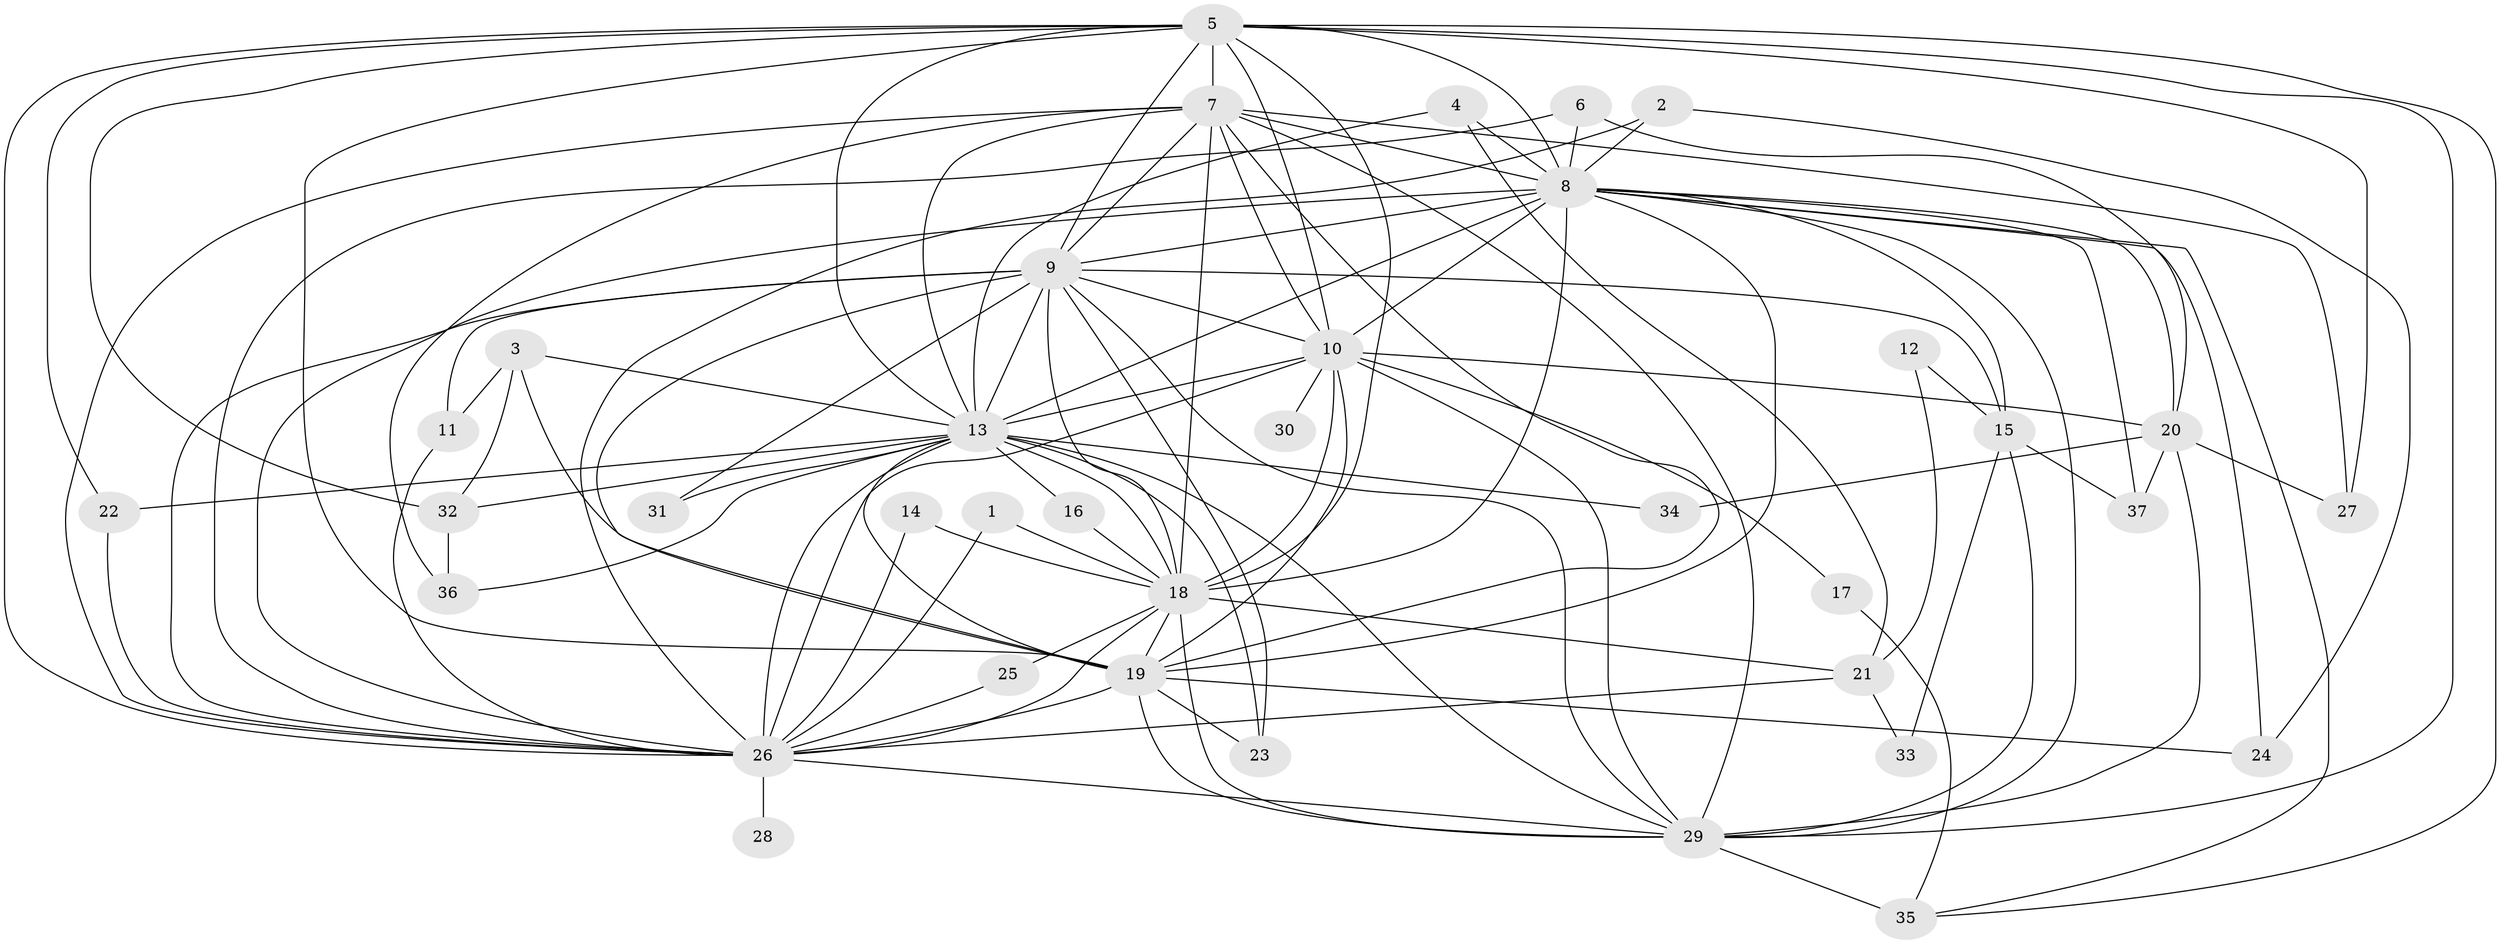 // original degree distribution, {22: 0.013513513513513514, 24: 0.013513513513513514, 26: 0.013513513513513514, 13: 0.013513513513513514, 19: 0.013513513513513514, 16: 0.02702702702702703, 14: 0.02702702702702703, 17: 0.013513513513513514, 2: 0.5945945945945946, 5: 0.02702702702702703, 3: 0.17567567567567569, 4: 0.02702702702702703, 7: 0.02702702702702703, 6: 0.013513513513513514}
// Generated by graph-tools (version 1.1) at 2025/01/03/09/25 03:01:25]
// undirected, 37 vertices, 110 edges
graph export_dot {
graph [start="1"]
  node [color=gray90,style=filled];
  1;
  2;
  3;
  4;
  5;
  6;
  7;
  8;
  9;
  10;
  11;
  12;
  13;
  14;
  15;
  16;
  17;
  18;
  19;
  20;
  21;
  22;
  23;
  24;
  25;
  26;
  27;
  28;
  29;
  30;
  31;
  32;
  33;
  34;
  35;
  36;
  37;
  1 -- 18 [weight=1.0];
  1 -- 26 [weight=1.0];
  2 -- 8 [weight=1.0];
  2 -- 24 [weight=1.0];
  2 -- 26 [weight=1.0];
  3 -- 11 [weight=1.0];
  3 -- 13 [weight=1.0];
  3 -- 19 [weight=1.0];
  3 -- 32 [weight=1.0];
  4 -- 8 [weight=1.0];
  4 -- 13 [weight=1.0];
  4 -- 21 [weight=1.0];
  5 -- 7 [weight=2.0];
  5 -- 8 [weight=3.0];
  5 -- 9 [weight=1.0];
  5 -- 10 [weight=1.0];
  5 -- 13 [weight=1.0];
  5 -- 18 [weight=1.0];
  5 -- 19 [weight=2.0];
  5 -- 22 [weight=1.0];
  5 -- 26 [weight=1.0];
  5 -- 27 [weight=1.0];
  5 -- 29 [weight=1.0];
  5 -- 32 [weight=1.0];
  5 -- 35 [weight=1.0];
  6 -- 8 [weight=1.0];
  6 -- 20 [weight=1.0];
  6 -- 26 [weight=1.0];
  7 -- 8 [weight=1.0];
  7 -- 9 [weight=1.0];
  7 -- 10 [weight=1.0];
  7 -- 13 [weight=1.0];
  7 -- 18 [weight=1.0];
  7 -- 19 [weight=1.0];
  7 -- 26 [weight=1.0];
  7 -- 27 [weight=1.0];
  7 -- 29 [weight=1.0];
  7 -- 36 [weight=2.0];
  8 -- 9 [weight=1.0];
  8 -- 10 [weight=2.0];
  8 -- 13 [weight=2.0];
  8 -- 15 [weight=1.0];
  8 -- 18 [weight=4.0];
  8 -- 19 [weight=1.0];
  8 -- 20 [weight=1.0];
  8 -- 24 [weight=1.0];
  8 -- 26 [weight=1.0];
  8 -- 29 [weight=1.0];
  8 -- 35 [weight=1.0];
  8 -- 37 [weight=1.0];
  9 -- 10 [weight=1.0];
  9 -- 11 [weight=1.0];
  9 -- 13 [weight=2.0];
  9 -- 15 [weight=2.0];
  9 -- 18 [weight=1.0];
  9 -- 19 [weight=1.0];
  9 -- 23 [weight=1.0];
  9 -- 26 [weight=2.0];
  9 -- 29 [weight=1.0];
  9 -- 31 [weight=2.0];
  10 -- 13 [weight=1.0];
  10 -- 17 [weight=1.0];
  10 -- 18 [weight=1.0];
  10 -- 19 [weight=1.0];
  10 -- 20 [weight=1.0];
  10 -- 26 [weight=1.0];
  10 -- 29 [weight=1.0];
  10 -- 30 [weight=1.0];
  11 -- 26 [weight=1.0];
  12 -- 15 [weight=1.0];
  12 -- 21 [weight=1.0];
  13 -- 16 [weight=2.0];
  13 -- 18 [weight=2.0];
  13 -- 19 [weight=1.0];
  13 -- 22 [weight=1.0];
  13 -- 23 [weight=1.0];
  13 -- 26 [weight=3.0];
  13 -- 29 [weight=2.0];
  13 -- 31 [weight=1.0];
  13 -- 32 [weight=2.0];
  13 -- 34 [weight=1.0];
  13 -- 36 [weight=1.0];
  14 -- 18 [weight=1.0];
  14 -- 26 [weight=1.0];
  15 -- 29 [weight=1.0];
  15 -- 33 [weight=1.0];
  15 -- 37 [weight=1.0];
  16 -- 18 [weight=1.0];
  17 -- 35 [weight=1.0];
  18 -- 19 [weight=1.0];
  18 -- 21 [weight=2.0];
  18 -- 25 [weight=1.0];
  18 -- 26 [weight=1.0];
  18 -- 29 [weight=1.0];
  19 -- 23 [weight=1.0];
  19 -- 24 [weight=1.0];
  19 -- 26 [weight=1.0];
  19 -- 29 [weight=2.0];
  20 -- 27 [weight=1.0];
  20 -- 29 [weight=1.0];
  20 -- 34 [weight=1.0];
  20 -- 37 [weight=1.0];
  21 -- 26 [weight=1.0];
  21 -- 33 [weight=1.0];
  22 -- 26 [weight=1.0];
  25 -- 26 [weight=1.0];
  26 -- 28 [weight=1.0];
  26 -- 29 [weight=1.0];
  29 -- 35 [weight=3.0];
  32 -- 36 [weight=1.0];
}
